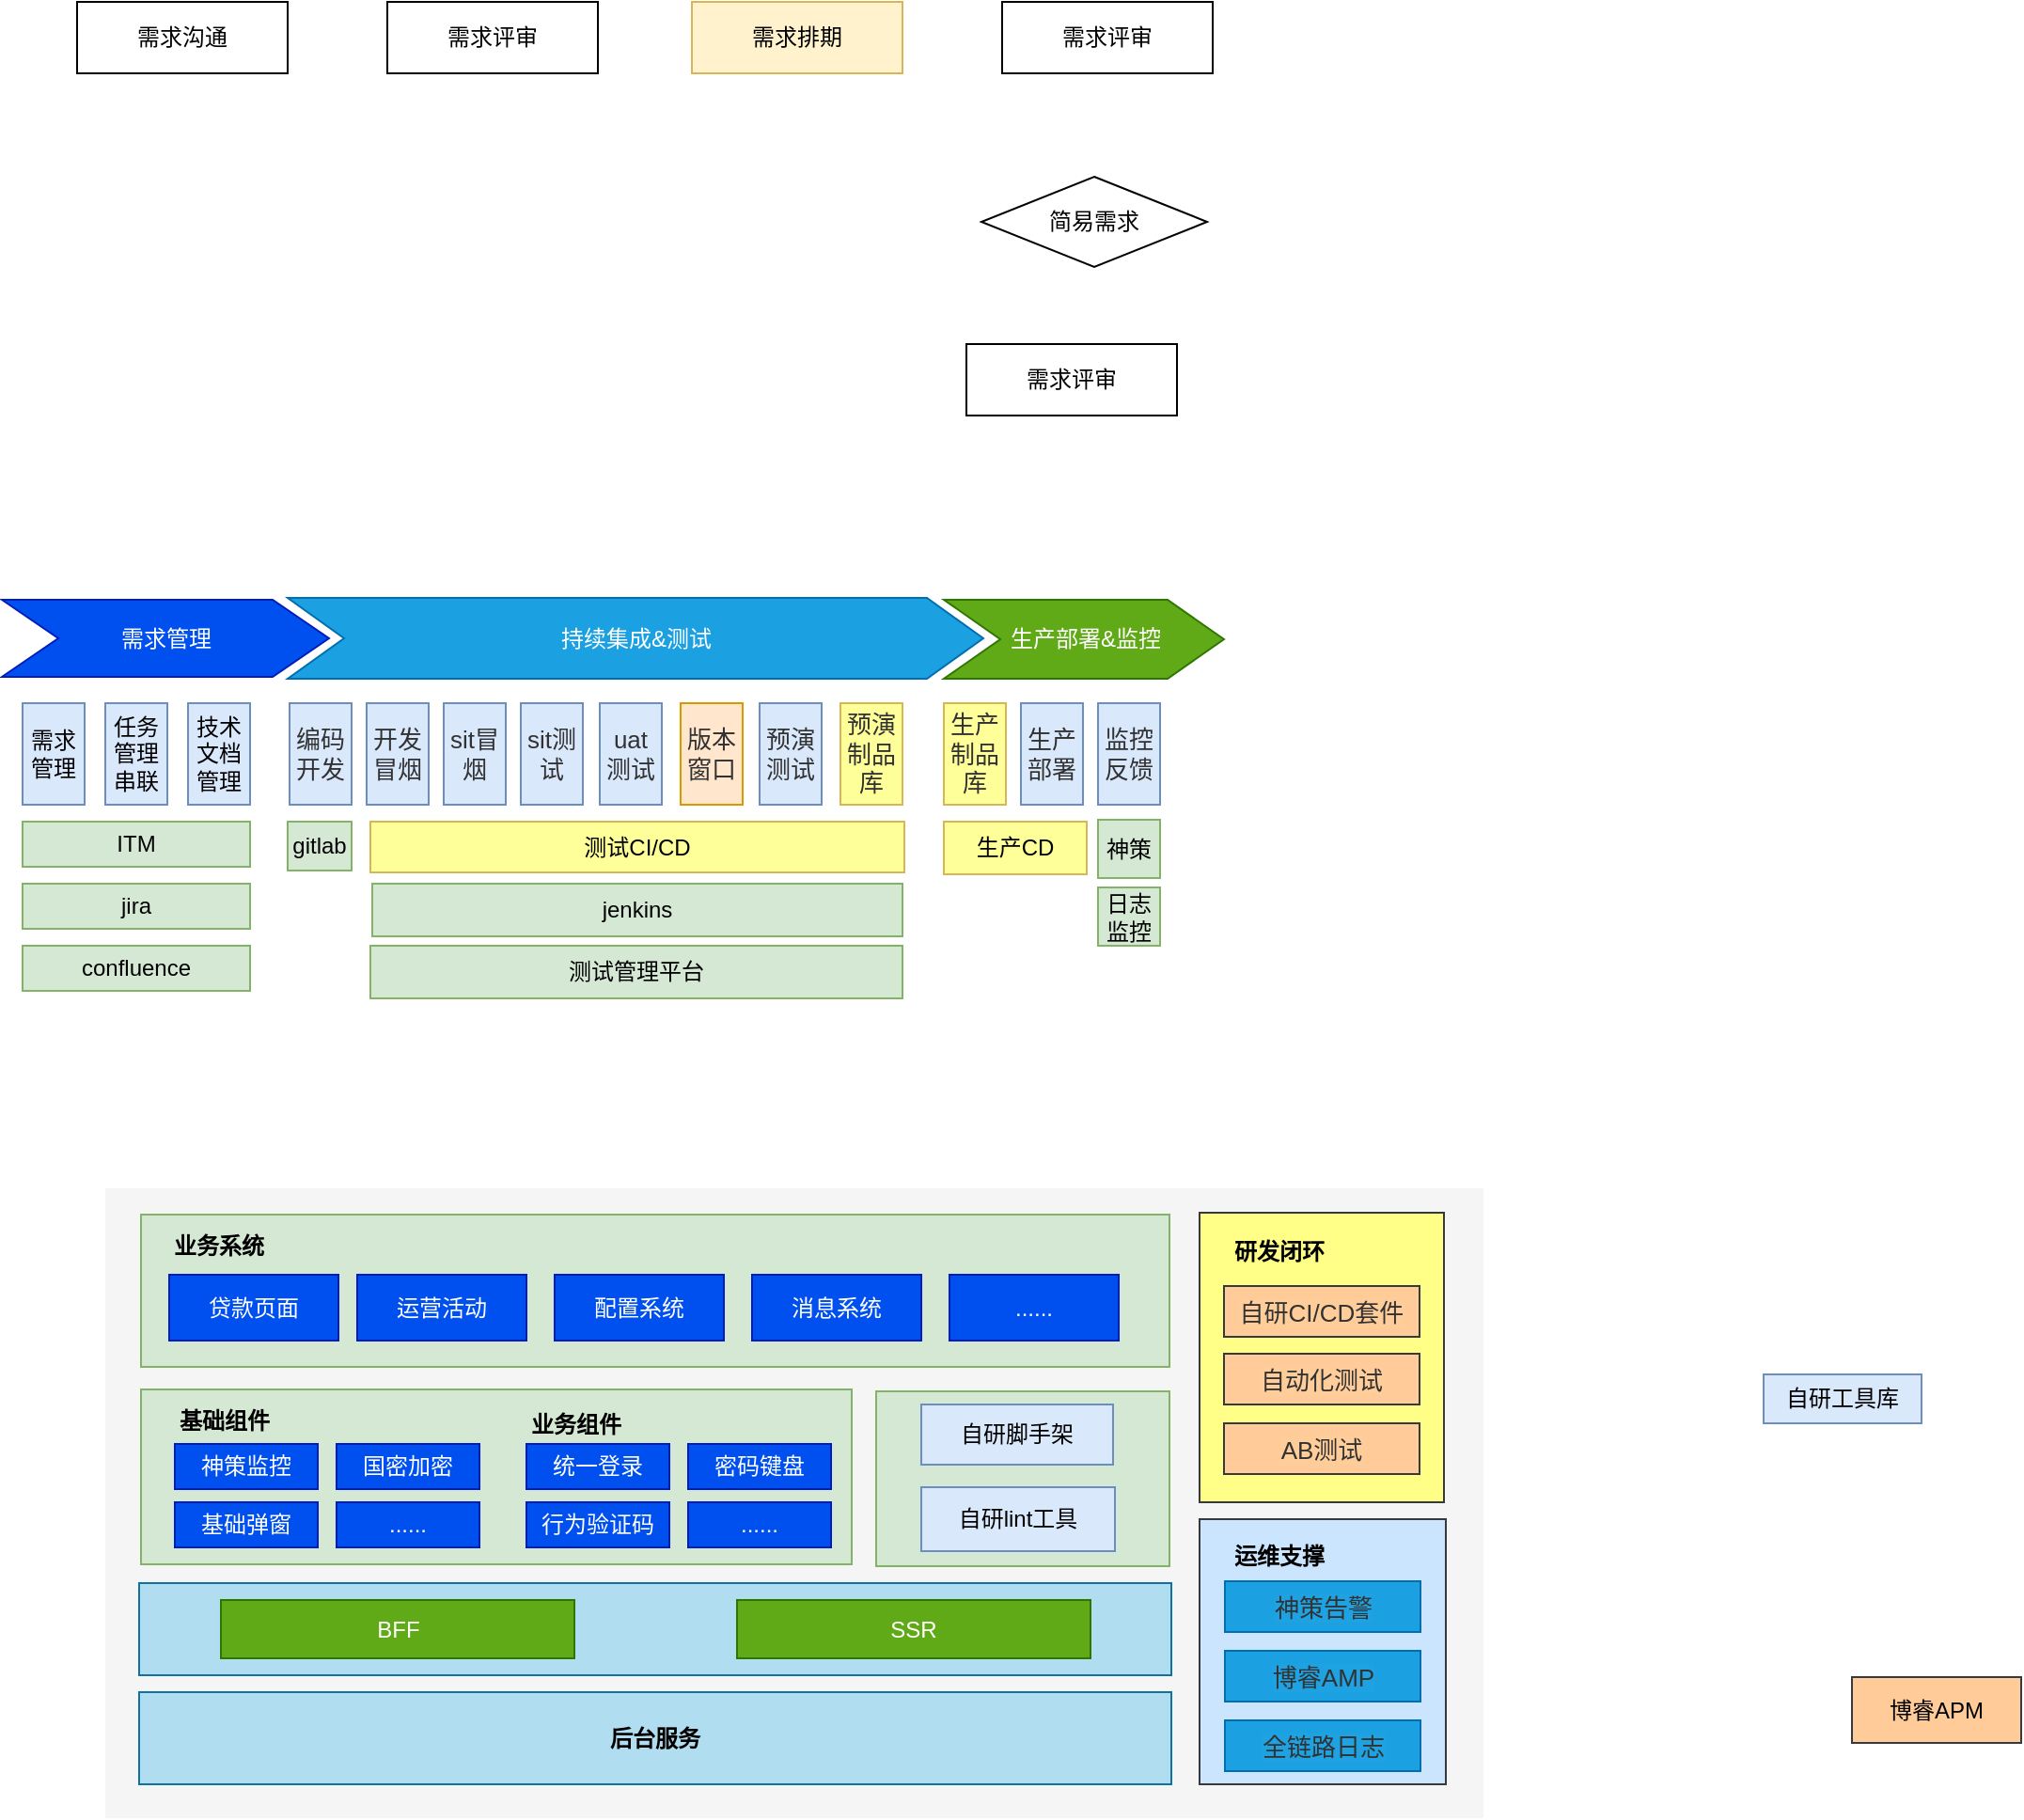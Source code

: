 <mxfile version="17.1.1" type="github">
  <diagram id="C5RBs43oDa-KdzZeNtuy" name="Page-1">
    <mxGraphModel dx="1697" dy="949" grid="0" gridSize="10" guides="1" tooltips="1" connect="1" arrows="1" fold="1" page="1" pageScale="1" pageWidth="827" pageHeight="1169" math="0" shadow="0">
      <root>
        <mxCell id="WIyWlLk6GJQsqaUBKTNV-0" />
        <mxCell id="WIyWlLk6GJQsqaUBKTNV-1" parent="WIyWlLk6GJQsqaUBKTNV-0" />
        <mxCell id="vVQFzIPWJmNAidumc_U4-0" value="需求沟通" style="rounded=0;whiteSpace=wrap;html=1;" parent="WIyWlLk6GJQsqaUBKTNV-1" vertex="1">
          <mxGeometry x="76" y="119" width="112" height="38" as="geometry" />
        </mxCell>
        <mxCell id="vVQFzIPWJmNAidumc_U4-1" value="需求评审" style="rounded=0;whiteSpace=wrap;html=1;" parent="WIyWlLk6GJQsqaUBKTNV-1" vertex="1">
          <mxGeometry x="241" y="119" width="112" height="38" as="geometry" />
        </mxCell>
        <mxCell id="vVQFzIPWJmNAidumc_U4-2" value="需求排期" style="rounded=0;whiteSpace=wrap;html=1;fillColor=#fff2cc;strokeColor=#d6b656;" parent="WIyWlLk6GJQsqaUBKTNV-1" vertex="1">
          <mxGeometry x="403" y="119" width="112" height="38" as="geometry" />
        </mxCell>
        <mxCell id="vVQFzIPWJmNAidumc_U4-3" value="需求评审" style="rounded=0;whiteSpace=wrap;html=1;" parent="WIyWlLk6GJQsqaUBKTNV-1" vertex="1">
          <mxGeometry x="568" y="119" width="112" height="38" as="geometry" />
        </mxCell>
        <mxCell id="vVQFzIPWJmNAidumc_U4-4" value="简易需求" style="rhombus;whiteSpace=wrap;html=1;" parent="WIyWlLk6GJQsqaUBKTNV-1" vertex="1">
          <mxGeometry x="557" y="212" width="120" height="48" as="geometry" />
        </mxCell>
        <mxCell id="vVQFzIPWJmNAidumc_U4-5" value="ITM" style="rounded=0;whiteSpace=wrap;html=1;fillColor=#d5e8d4;strokeColor=#82b366;" parent="WIyWlLk6GJQsqaUBKTNV-1" vertex="1">
          <mxGeometry x="47" y="555" width="121" height="24" as="geometry" />
        </mxCell>
        <mxCell id="vVQFzIPWJmNAidumc_U4-7" value="需求评审" style="rounded=0;whiteSpace=wrap;html=1;" parent="WIyWlLk6GJQsqaUBKTNV-1" vertex="1">
          <mxGeometry x="549" y="301" width="112" height="38" as="geometry" />
        </mxCell>
        <mxCell id="vVQFzIPWJmNAidumc_U4-8" value="需求管理" style="html=1;shadow=0;dashed=0;align=center;verticalAlign=middle;shape=mxgraph.arrows2.arrow;dy=0;dx=30;notch=30;fillColor=#0050ef;strokeColor=#001DBC;fontColor=#ffffff;" parent="WIyWlLk6GJQsqaUBKTNV-1" vertex="1">
          <mxGeometry x="36" y="437" width="174" height="41" as="geometry" />
        </mxCell>
        <mxCell id="vVQFzIPWJmNAidumc_U4-9" value="持续集成&amp;amp;测试" style="html=1;shadow=0;dashed=0;align=center;verticalAlign=middle;shape=mxgraph.arrows2.arrow;dy=0;dx=30;notch=30;fillColor=#1ba1e2;strokeColor=#006EAF;fontColor=#ffffff;" parent="WIyWlLk6GJQsqaUBKTNV-1" vertex="1">
          <mxGeometry x="188" y="436" width="370" height="43" as="geometry" />
        </mxCell>
        <mxCell id="vVQFzIPWJmNAidumc_U4-10" value="生产部署&amp;amp;监控" style="html=1;shadow=0;dashed=0;align=center;verticalAlign=middle;shape=mxgraph.arrows2.arrow;dy=0;dx=30;notch=30;fillColor=#60a917;fontColor=#ffffff;strokeColor=#2D7600;" parent="WIyWlLk6GJQsqaUBKTNV-1" vertex="1">
          <mxGeometry x="537" y="437" width="149" height="42" as="geometry" />
        </mxCell>
        <mxCell id="TghkMVHVYhyer6YsSxOP-1" value="技术文档管理" style="rounded=0;whiteSpace=wrap;html=1;fillColor=#dae8fc;strokeColor=#6c8ebf;" parent="WIyWlLk6GJQsqaUBKTNV-1" vertex="1">
          <mxGeometry x="135" y="492" width="33" height="54" as="geometry" />
        </mxCell>
        <mxCell id="TghkMVHVYhyer6YsSxOP-2" value="任务管理串联" style="rounded=0;whiteSpace=wrap;html=1;fillColor=#dae8fc;strokeColor=#6c8ebf;" parent="WIyWlLk6GJQsqaUBKTNV-1" vertex="1">
          <mxGeometry x="91" y="492" width="33" height="54" as="geometry" />
        </mxCell>
        <mxCell id="TghkMVHVYhyer6YsSxOP-3" value="需求管理" style="rounded=0;whiteSpace=wrap;html=1;fillColor=#dae8fc;strokeColor=#6c8ebf;" parent="WIyWlLk6GJQsqaUBKTNV-1" vertex="1">
          <mxGeometry x="47" y="492" width="33" height="54" as="geometry" />
        </mxCell>
        <mxCell id="TghkMVHVYhyer6YsSxOP-4" value="jira" style="rounded=0;whiteSpace=wrap;html=1;fillColor=#d5e8d4;strokeColor=#82b366;" parent="WIyWlLk6GJQsqaUBKTNV-1" vertex="1">
          <mxGeometry x="47" y="588" width="121" height="24" as="geometry" />
        </mxCell>
        <mxCell id="TghkMVHVYhyer6YsSxOP-5" value="confluence" style="rounded=0;whiteSpace=wrap;html=1;fillColor=#d5e8d4;strokeColor=#82b366;" parent="WIyWlLk6GJQsqaUBKTNV-1" vertex="1">
          <mxGeometry x="47" y="621" width="121" height="24" as="geometry" />
        </mxCell>
        <mxCell id="TghkMVHVYhyer6YsSxOP-6" value="&lt;span style=&quot;color: rgb(50 , 50 , 50) ; font-size: 13px ; background-color: rgba(255 , 255 , 255 , 0.01)&quot;&gt;编码开发&lt;/span&gt;" style="rounded=0;whiteSpace=wrap;html=1;fillColor=#dae8fc;strokeColor=#6c8ebf;" parent="WIyWlLk6GJQsqaUBKTNV-1" vertex="1">
          <mxGeometry x="189" y="492" width="33" height="54" as="geometry" />
        </mxCell>
        <mxCell id="TghkMVHVYhyer6YsSxOP-7" value="&lt;span style=&quot;color: rgb(50 , 50 , 50) ; font-size: 13px ; background-color: rgba(255 , 255 , 255 , 0.01)&quot;&gt;开发冒烟&lt;/span&gt;" style="rounded=0;whiteSpace=wrap;html=1;fillColor=#dae8fc;strokeColor=#6c8ebf;" parent="WIyWlLk6GJQsqaUBKTNV-1" vertex="1">
          <mxGeometry x="230" y="492" width="33" height="54" as="geometry" />
        </mxCell>
        <mxCell id="TghkMVHVYhyer6YsSxOP-8" value="&lt;span style=&quot;color: rgb(50 , 50 , 50) ; font-size: 13px ; background-color: rgba(255 , 255 , 255 , 0.01)&quot;&gt;sit冒烟&lt;/span&gt;" style="rounded=0;whiteSpace=wrap;html=1;fillColor=#dae8fc;strokeColor=#6c8ebf;" parent="WIyWlLk6GJQsqaUBKTNV-1" vertex="1">
          <mxGeometry x="271" y="492" width="33" height="54" as="geometry" />
        </mxCell>
        <mxCell id="TghkMVHVYhyer6YsSxOP-9" value="&lt;span style=&quot;color: rgb(50 , 50 , 50) ; font-size: 13px ; background-color: rgba(255 , 255 , 255 , 0.01)&quot;&gt;sit测试&lt;/span&gt;" style="rounded=0;whiteSpace=wrap;html=1;fillColor=#dae8fc;strokeColor=#6c8ebf;" parent="WIyWlLk6GJQsqaUBKTNV-1" vertex="1">
          <mxGeometry x="312" y="492" width="33" height="54" as="geometry" />
        </mxCell>
        <mxCell id="TghkMVHVYhyer6YsSxOP-11" value="&lt;span style=&quot;color: rgb(50 , 50 , 50) ; font-size: 13px ; background-color: rgba(255 , 255 , 255 , 0.01)&quot;&gt;uat测试&lt;/span&gt;" style="rounded=0;whiteSpace=wrap;html=1;fillColor=#dae8fc;strokeColor=#6c8ebf;" parent="WIyWlLk6GJQsqaUBKTNV-1" vertex="1">
          <mxGeometry x="354" y="492" width="33" height="54" as="geometry" />
        </mxCell>
        <mxCell id="TghkMVHVYhyer6YsSxOP-13" value="&lt;font color=&quot;#323232&quot;&gt;&lt;span style=&quot;font-size: 13px ; background-color: rgba(255 , 255 , 255 , 0.01)&quot;&gt;预演测试&lt;/span&gt;&lt;/font&gt;" style="rounded=0;whiteSpace=wrap;html=1;fillColor=#dae8fc;strokeColor=#6c8ebf;" parent="WIyWlLk6GJQsqaUBKTNV-1" vertex="1">
          <mxGeometry x="439" y="492" width="33" height="54" as="geometry" />
        </mxCell>
        <mxCell id="TghkMVHVYhyer6YsSxOP-14" value="&lt;font color=&quot;#323232&quot;&gt;&lt;span style=&quot;font-size: 13px ; background-color: rgba(255 , 255 , 255 , 0.01)&quot;&gt;预演制品库&lt;/span&gt;&lt;/font&gt;" style="rounded=0;whiteSpace=wrap;html=1;fillColor=#FFFF99;strokeColor=#d6b656;" parent="WIyWlLk6GJQsqaUBKTNV-1" vertex="1">
          <mxGeometry x="482" y="492" width="33" height="54" as="geometry" />
        </mxCell>
        <mxCell id="TghkMVHVYhyer6YsSxOP-15" value="&lt;font color=&quot;#323232&quot;&gt;&lt;span style=&quot;font-size: 13px ; background-color: rgba(255 , 255 , 255 , 0.01)&quot;&gt;生产制品库&lt;/span&gt;&lt;/font&gt;" style="rounded=0;whiteSpace=wrap;html=1;fillColor=#FFFF99;strokeColor=#d6b656;" parent="WIyWlLk6GJQsqaUBKTNV-1" vertex="1">
          <mxGeometry x="537" y="492" width="33" height="54" as="geometry" />
        </mxCell>
        <mxCell id="TghkMVHVYhyer6YsSxOP-16" value="&lt;font color=&quot;#323232&quot;&gt;&lt;span style=&quot;font-size: 13px ; background-color: rgba(255 , 255 , 255 , 0.01)&quot;&gt;生产部署&lt;/span&gt;&lt;/font&gt;" style="rounded=0;whiteSpace=wrap;html=1;fillColor=#dae8fc;strokeColor=#6c8ebf;" parent="WIyWlLk6GJQsqaUBKTNV-1" vertex="1">
          <mxGeometry x="578" y="492" width="33" height="54" as="geometry" />
        </mxCell>
        <mxCell id="TghkMVHVYhyer6YsSxOP-17" value="&lt;font color=&quot;#323232&quot;&gt;&lt;span style=&quot;font-size: 13px ; background-color: rgba(255 , 255 , 255 , 0.01)&quot;&gt;监控反馈&lt;/span&gt;&lt;/font&gt;" style="rounded=0;whiteSpace=wrap;html=1;fillColor=#dae8fc;strokeColor=#6c8ebf;" parent="WIyWlLk6GJQsqaUBKTNV-1" vertex="1">
          <mxGeometry x="619" y="492" width="33" height="54" as="geometry" />
        </mxCell>
        <mxCell id="TghkMVHVYhyer6YsSxOP-18" value="gitlab" style="rounded=0;whiteSpace=wrap;html=1;fillColor=#d5e8d4;strokeColor=#82b366;" parent="WIyWlLk6GJQsqaUBKTNV-1" vertex="1">
          <mxGeometry x="188" y="555" width="34" height="26" as="geometry" />
        </mxCell>
        <mxCell id="TghkMVHVYhyer6YsSxOP-20" value="测试CI/CD" style="rounded=0;whiteSpace=wrap;html=1;fillColor=#FFFF99;strokeColor=#d6b656;" parent="WIyWlLk6GJQsqaUBKTNV-1" vertex="1">
          <mxGeometry x="232" y="555" width="284" height="27" as="geometry" />
        </mxCell>
        <mxCell id="TghkMVHVYhyer6YsSxOP-21" value="jenkins" style="rounded=0;whiteSpace=wrap;html=1;fillColor=#d5e8d4;strokeColor=#82b366;" parent="WIyWlLk6GJQsqaUBKTNV-1" vertex="1">
          <mxGeometry x="233" y="588" width="282" height="28" as="geometry" />
        </mxCell>
        <mxCell id="TghkMVHVYhyer6YsSxOP-22" value="测试管理平台" style="rounded=0;whiteSpace=wrap;html=1;fillColor=#d5e8d4;strokeColor=#82b366;" parent="WIyWlLk6GJQsqaUBKTNV-1" vertex="1">
          <mxGeometry x="232" y="621" width="283" height="28" as="geometry" />
        </mxCell>
        <mxCell id="TghkMVHVYhyer6YsSxOP-23" value="生产CD" style="rounded=0;whiteSpace=wrap;html=1;fillColor=#FFFF99;strokeColor=#d6b656;" parent="WIyWlLk6GJQsqaUBKTNV-1" vertex="1">
          <mxGeometry x="537" y="555" width="76" height="28" as="geometry" />
        </mxCell>
        <mxCell id="TghkMVHVYhyer6YsSxOP-25" value="神策" style="rounded=0;whiteSpace=wrap;html=1;fillColor=#d5e8d4;strokeColor=#82b366;" parent="WIyWlLk6GJQsqaUBKTNV-1" vertex="1">
          <mxGeometry x="619" y="554" width="33" height="31" as="geometry" />
        </mxCell>
        <mxCell id="TghkMVHVYhyer6YsSxOP-26" value="日志监控" style="rounded=0;whiteSpace=wrap;html=1;fillColor=#d5e8d4;strokeColor=#82b366;" parent="WIyWlLk6GJQsqaUBKTNV-1" vertex="1">
          <mxGeometry x="619" y="590" width="33" height="31" as="geometry" />
        </mxCell>
        <mxCell id="cAcz769hHh3SFbhEY9O2-0" value="&lt;font color=&quot;#323232&quot;&gt;&lt;span style=&quot;font-size: 13px ; background-color: rgba(255 , 255 , 255 , 0.01)&quot;&gt;版本窗口&lt;/span&gt;&lt;/font&gt;" style="rounded=0;whiteSpace=wrap;html=1;fillColor=#ffe6cc;strokeColor=#d79b00;" parent="WIyWlLk6GJQsqaUBKTNV-1" vertex="1">
          <mxGeometry x="397" y="492" width="33" height="54" as="geometry" />
        </mxCell>
        <mxCell id="sv7OaY-NYu5rm58tcONJ-15" value="博睿APM" style="rounded=0;whiteSpace=wrap;html=1;fillColor=#ffcc99;strokeColor=#36393d;" vertex="1" parent="WIyWlLk6GJQsqaUBKTNV-1">
          <mxGeometry x="1020" y="1010" width="90" height="35" as="geometry" />
        </mxCell>
        <mxCell id="sv7OaY-NYu5rm58tcONJ-40" value="自研工具库" style="rounded=0;whiteSpace=wrap;html=1;fillColor=#dae8fc;strokeColor=#6c8ebf;" vertex="1" parent="WIyWlLk6GJQsqaUBKTNV-1">
          <mxGeometry x="973" y="849" width="84" height="26" as="geometry" />
        </mxCell>
        <mxCell id="sv7OaY-NYu5rm58tcONJ-62" value="" style="rounded=0;whiteSpace=wrap;html=1;fillColor=#f5f5f5;strokeColor=none;strokeWidth=1;perimeterSpacing=8;shadow=0;sketch=0;glass=0;fontColor=#333333;" vertex="1" parent="WIyWlLk6GJQsqaUBKTNV-1">
          <mxGeometry x="91" y="750" width="733" height="335" as="geometry" />
        </mxCell>
        <mxCell id="sv7OaY-NYu5rm58tcONJ-63" value="" style="rounded=0;whiteSpace=wrap;html=1;fillColor=#d5e8d4;strokeColor=#82b366;" vertex="1" parent="WIyWlLk6GJQsqaUBKTNV-1">
          <mxGeometry x="110" y="764" width="547" height="81" as="geometry" />
        </mxCell>
        <mxCell id="sv7OaY-NYu5rm58tcONJ-64" value="&lt;b&gt;业务系统&lt;/b&gt;" style="text;html=1;resizable=0;autosize=1;align=center;verticalAlign=middle;points=[];fillColor=none;strokeColor=none;rounded=0;" vertex="1" parent="WIyWlLk6GJQsqaUBKTNV-1">
          <mxGeometry x="122" y="772" width="58" height="18" as="geometry" />
        </mxCell>
        <mxCell id="sv7OaY-NYu5rm58tcONJ-65" value="贷款页面" style="rounded=0;whiteSpace=wrap;html=1;fillColor=#0050ef;strokeColor=#001DBC;fontColor=#ffffff;" vertex="1" parent="WIyWlLk6GJQsqaUBKTNV-1">
          <mxGeometry x="125" y="796" width="90" height="35" as="geometry" />
        </mxCell>
        <mxCell id="sv7OaY-NYu5rm58tcONJ-66" value="运营活动" style="rounded=0;whiteSpace=wrap;html=1;fillColor=#0050ef;strokeColor=#001DBC;fontColor=#ffffff;" vertex="1" parent="WIyWlLk6GJQsqaUBKTNV-1">
          <mxGeometry x="225" y="796" width="90" height="35" as="geometry" />
        </mxCell>
        <mxCell id="sv7OaY-NYu5rm58tcONJ-67" value="配置系统" style="rounded=0;whiteSpace=wrap;html=1;fillColor=#0050ef;strokeColor=#001DBC;fontColor=#ffffff;" vertex="1" parent="WIyWlLk6GJQsqaUBKTNV-1">
          <mxGeometry x="330" y="796" width="90" height="35" as="geometry" />
        </mxCell>
        <mxCell id="sv7OaY-NYu5rm58tcONJ-68" value="消息系统" style="rounded=0;whiteSpace=wrap;html=1;fillColor=#0050ef;strokeColor=#001DBC;fontColor=#ffffff;" vertex="1" parent="WIyWlLk6GJQsqaUBKTNV-1">
          <mxGeometry x="435" y="796" width="90" height="35" as="geometry" />
        </mxCell>
        <mxCell id="sv7OaY-NYu5rm58tcONJ-69" value="......" style="rounded=0;whiteSpace=wrap;html=1;fillColor=#0050ef;strokeColor=#001DBC;fontColor=#ffffff;" vertex="1" parent="WIyWlLk6GJQsqaUBKTNV-1">
          <mxGeometry x="540" y="796" width="90" height="35" as="geometry" />
        </mxCell>
        <mxCell id="sv7OaY-NYu5rm58tcONJ-70" value="" style="rounded=0;whiteSpace=wrap;html=1;fillColor=#d5e8d4;strokeColor=#82b366;" vertex="1" parent="WIyWlLk6GJQsqaUBKTNV-1">
          <mxGeometry x="110" y="857" width="378" height="93" as="geometry" />
        </mxCell>
        <mxCell id="sv7OaY-NYu5rm58tcONJ-71" value="" style="rounded=0;whiteSpace=wrap;html=1;fillColor=#b1ddf0;strokeColor=#10739e;" vertex="1" parent="WIyWlLk6GJQsqaUBKTNV-1">
          <mxGeometry x="109" y="960" width="549" height="49" as="geometry" />
        </mxCell>
        <mxCell id="sv7OaY-NYu5rm58tcONJ-72" value="&lt;b&gt;后台服务&lt;/b&gt;" style="rounded=0;whiteSpace=wrap;html=1;fillColor=#b1ddf0;strokeColor=#10739e;" vertex="1" parent="WIyWlLk6GJQsqaUBKTNV-1">
          <mxGeometry x="109" y="1018" width="549" height="49" as="geometry" />
        </mxCell>
        <mxCell id="sv7OaY-NYu5rm58tcONJ-73" value="" style="rounded=0;whiteSpace=wrap;html=1;fillColor=#ffff88;strokeColor=#36393d;" vertex="1" parent="WIyWlLk6GJQsqaUBKTNV-1">
          <mxGeometry x="673" y="763" width="130" height="154" as="geometry" />
        </mxCell>
        <mxCell id="sv7OaY-NYu5rm58tcONJ-74" value="BFF" style="rounded=0;whiteSpace=wrap;html=1;fillColor=#60a917;strokeColor=#2D7600;fontColor=#ffffff;" vertex="1" parent="WIyWlLk6GJQsqaUBKTNV-1">
          <mxGeometry x="152.5" y="969" width="188" height="31" as="geometry" />
        </mxCell>
        <mxCell id="sv7OaY-NYu5rm58tcONJ-75" value="&lt;b&gt;研发闭环&lt;/b&gt;" style="text;html=1;resizable=0;autosize=1;align=center;verticalAlign=middle;points=[];fillColor=none;strokeColor=none;rounded=0;" vertex="1" parent="WIyWlLk6GJQsqaUBKTNV-1">
          <mxGeometry x="686" y="775" width="58" height="18" as="geometry" />
        </mxCell>
        <mxCell id="sv7OaY-NYu5rm58tcONJ-76" value="&lt;font color=&quot;#323232&quot;&gt;&lt;span style=&quot;font-size: 13px ; background-color: rgba(255 , 255 , 255 , 0.01)&quot;&gt;自研CI/CD套件&lt;/span&gt;&lt;/font&gt;" style="rounded=0;whiteSpace=wrap;html=1;fillColor=#ffcc99;strokeColor=#36393d;" vertex="1" parent="WIyWlLk6GJQsqaUBKTNV-1">
          <mxGeometry x="686" y="802" width="104" height="27" as="geometry" />
        </mxCell>
        <mxCell id="sv7OaY-NYu5rm58tcONJ-77" value="&lt;font color=&quot;#323232&quot;&gt;&lt;span style=&quot;font-size: 13px ; background-color: rgba(255 , 255 , 255 , 0.01)&quot;&gt;自动化测试&lt;/span&gt;&lt;/font&gt;" style="rounded=0;whiteSpace=wrap;html=1;fillColor=#ffcc99;strokeColor=#36393d;" vertex="1" parent="WIyWlLk6GJQsqaUBKTNV-1">
          <mxGeometry x="686" y="838" width="104" height="27" as="geometry" />
        </mxCell>
        <mxCell id="sv7OaY-NYu5rm58tcONJ-78" value="&lt;font color=&quot;#323232&quot;&gt;&lt;span style=&quot;font-size: 13px ; background-color: rgba(255 , 255 , 255 , 0.01)&quot;&gt;AB测试&lt;/span&gt;&lt;/font&gt;" style="rounded=0;whiteSpace=wrap;html=1;fillColor=#ffcc99;strokeColor=#36393d;" vertex="1" parent="WIyWlLk6GJQsqaUBKTNV-1">
          <mxGeometry x="686" y="875" width="104" height="27" as="geometry" />
        </mxCell>
        <mxCell id="sv7OaY-NYu5rm58tcONJ-79" value="" style="rounded=0;whiteSpace=wrap;html=1;fillColor=#cce5ff;strokeColor=#36393d;" vertex="1" parent="WIyWlLk6GJQsqaUBKTNV-1">
          <mxGeometry x="673" y="926" width="131" height="141" as="geometry" />
        </mxCell>
        <mxCell id="sv7OaY-NYu5rm58tcONJ-80" value="&lt;b&gt;运维支撑&lt;/b&gt;" style="text;html=1;resizable=0;autosize=1;align=center;verticalAlign=middle;points=[];fillColor=none;strokeColor=none;rounded=0;" vertex="1" parent="WIyWlLk6GJQsqaUBKTNV-1">
          <mxGeometry x="686" y="937" width="58" height="18" as="geometry" />
        </mxCell>
        <mxCell id="sv7OaY-NYu5rm58tcONJ-81" value="&lt;font color=&quot;#323232&quot;&gt;&lt;span style=&quot;font-size: 13px ; background-color: rgba(255 , 255 , 255 , 0.01)&quot;&gt;神策告警&lt;/span&gt;&lt;/font&gt;" style="rounded=0;whiteSpace=wrap;html=1;fillColor=#1ba1e2;strokeColor=#006EAF;fontColor=#ffffff;" vertex="1" parent="WIyWlLk6GJQsqaUBKTNV-1">
          <mxGeometry x="686.5" y="959" width="104" height="27" as="geometry" />
        </mxCell>
        <mxCell id="sv7OaY-NYu5rm58tcONJ-82" value="&lt;font color=&quot;#323232&quot;&gt;&lt;span style=&quot;font-size: 13px ; background-color: rgba(255 , 255 , 255 , 0.01)&quot;&gt;博睿AMP&lt;/span&gt;&lt;/font&gt;" style="rounded=0;whiteSpace=wrap;html=1;fillColor=#1ba1e2;strokeColor=#006EAF;fontColor=#ffffff;" vertex="1" parent="WIyWlLk6GJQsqaUBKTNV-1">
          <mxGeometry x="686.5" y="996" width="104" height="27" as="geometry" />
        </mxCell>
        <mxCell id="sv7OaY-NYu5rm58tcONJ-83" value="&lt;font color=&quot;#323232&quot;&gt;&lt;span style=&quot;font-size: 13px ; background-color: rgba(255 , 255 , 255 , 0.01)&quot;&gt;全链路日志&lt;/span&gt;&lt;/font&gt;" style="rounded=0;whiteSpace=wrap;html=1;fillColor=#1ba1e2;strokeColor=#006EAF;fontColor=#ffffff;" vertex="1" parent="WIyWlLk6GJQsqaUBKTNV-1">
          <mxGeometry x="686.5" y="1033" width="104" height="27" as="geometry" />
        </mxCell>
        <mxCell id="sv7OaY-NYu5rm58tcONJ-84" value="SSR" style="rounded=0;whiteSpace=wrap;html=1;fillColor=#60a917;strokeColor=#2D7600;fontColor=#ffffff;" vertex="1" parent="WIyWlLk6GJQsqaUBKTNV-1">
          <mxGeometry x="427" y="969" width="188" height="31" as="geometry" />
        </mxCell>
        <mxCell id="sv7OaY-NYu5rm58tcONJ-85" value="" style="rounded=0;whiteSpace=wrap;html=1;fillColor=#d5e8d4;strokeColor=#82b366;" vertex="1" parent="WIyWlLk6GJQsqaUBKTNV-1">
          <mxGeometry x="501" y="858" width="156" height="93" as="geometry" />
        </mxCell>
        <mxCell id="sv7OaY-NYu5rm58tcONJ-86" value="自研脚手架" style="rounded=0;whiteSpace=wrap;html=1;fillColor=#dae8fc;strokeColor=#6c8ebf;" vertex="1" parent="WIyWlLk6GJQsqaUBKTNV-1">
          <mxGeometry x="525" y="865" width="102" height="32" as="geometry" />
        </mxCell>
        <mxCell id="sv7OaY-NYu5rm58tcONJ-87" value="自研lint工具" style="rounded=0;whiteSpace=wrap;html=1;fillColor=#dae8fc;strokeColor=#6c8ebf;" vertex="1" parent="WIyWlLk6GJQsqaUBKTNV-1">
          <mxGeometry x="525" y="909" width="103" height="34" as="geometry" />
        </mxCell>
        <mxCell id="sv7OaY-NYu5rm58tcONJ-88" value="&lt;b&gt;基础组件&lt;/b&gt;" style="text;html=1;resizable=0;autosize=1;align=center;verticalAlign=middle;points=[];fillColor=none;strokeColor=none;rounded=0;" vertex="1" parent="WIyWlLk6GJQsqaUBKTNV-1">
          <mxGeometry x="125" y="865" width="58" height="18" as="geometry" />
        </mxCell>
        <mxCell id="sv7OaY-NYu5rm58tcONJ-89" value="&lt;b&gt;业务组件&lt;/b&gt;" style="text;html=1;resizable=0;autosize=1;align=center;verticalAlign=middle;points=[];fillColor=none;strokeColor=none;rounded=0;" vertex="1" parent="WIyWlLk6GJQsqaUBKTNV-1">
          <mxGeometry x="312" y="867" width="58" height="18" as="geometry" />
        </mxCell>
        <mxCell id="sv7OaY-NYu5rm58tcONJ-90" value="统一登录" style="rounded=0;whiteSpace=wrap;html=1;fillColor=#0050ef;strokeColor=#001DBC;fontColor=#ffffff;" vertex="1" parent="WIyWlLk6GJQsqaUBKTNV-1">
          <mxGeometry x="315" y="886" width="76" height="24" as="geometry" />
        </mxCell>
        <mxCell id="sv7OaY-NYu5rm58tcONJ-91" value="密码键盘" style="rounded=0;whiteSpace=wrap;html=1;fillColor=#0050ef;strokeColor=#001DBC;fontColor=#ffffff;" vertex="1" parent="WIyWlLk6GJQsqaUBKTNV-1">
          <mxGeometry x="401" y="886" width="76" height="24" as="geometry" />
        </mxCell>
        <mxCell id="sv7OaY-NYu5rm58tcONJ-92" value="行为验证码" style="rounded=0;whiteSpace=wrap;html=1;fillColor=#0050ef;strokeColor=#001DBC;fontColor=#ffffff;" vertex="1" parent="WIyWlLk6GJQsqaUBKTNV-1">
          <mxGeometry x="315" y="917" width="76" height="24" as="geometry" />
        </mxCell>
        <mxCell id="sv7OaY-NYu5rm58tcONJ-93" value="......" style="rounded=0;whiteSpace=wrap;html=1;fillColor=#0050ef;strokeColor=#001DBC;fontColor=#ffffff;" vertex="1" parent="WIyWlLk6GJQsqaUBKTNV-1">
          <mxGeometry x="401" y="917" width="76" height="24" as="geometry" />
        </mxCell>
        <mxCell id="sv7OaY-NYu5rm58tcONJ-94" value="神策监控" style="rounded=0;whiteSpace=wrap;html=1;fillColor=#0050ef;strokeColor=#001DBC;fontColor=#ffffff;" vertex="1" parent="WIyWlLk6GJQsqaUBKTNV-1">
          <mxGeometry x="128" y="886" width="76" height="24" as="geometry" />
        </mxCell>
        <mxCell id="sv7OaY-NYu5rm58tcONJ-95" value="国密加密" style="rounded=0;whiteSpace=wrap;html=1;fillColor=#0050ef;strokeColor=#001DBC;fontColor=#ffffff;" vertex="1" parent="WIyWlLk6GJQsqaUBKTNV-1">
          <mxGeometry x="214" y="886" width="76" height="24" as="geometry" />
        </mxCell>
        <mxCell id="sv7OaY-NYu5rm58tcONJ-96" value="基础弹窗" style="rounded=0;whiteSpace=wrap;html=1;fillColor=#0050ef;strokeColor=#001DBC;fontColor=#ffffff;" vertex="1" parent="WIyWlLk6GJQsqaUBKTNV-1">
          <mxGeometry x="128" y="917" width="76" height="24" as="geometry" />
        </mxCell>
        <mxCell id="sv7OaY-NYu5rm58tcONJ-97" value="......" style="rounded=0;whiteSpace=wrap;html=1;fillColor=#0050ef;strokeColor=#001DBC;fontColor=#ffffff;" vertex="1" parent="WIyWlLk6GJQsqaUBKTNV-1">
          <mxGeometry x="214" y="917" width="76" height="24" as="geometry" />
        </mxCell>
      </root>
    </mxGraphModel>
  </diagram>
</mxfile>
